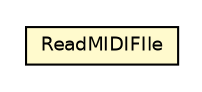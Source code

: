 #!/usr/local/bin/dot
#
# Class diagram 
# Generated by UMLGraph version R5_6-24-gf6e263 (http://www.umlgraph.org/)
#

digraph G {
	edge [fontname="Helvetica",fontsize=10,labelfontname="Helvetica",labelfontsize=10];
	node [fontname="Helvetica",fontsize=10,shape=plaintext];
	nodesep=0.25;
	ranksep=0.5;
	// com.rockhoppertech.music.examples.score.ReadMIDIFIle
	c9571 [label=<<table title="com.rockhoppertech.music.examples.score.ReadMIDIFIle" border="0" cellborder="1" cellspacing="0" cellpadding="2" port="p" bgcolor="lemonChiffon" href="./ReadMIDIFIle.html">
		<tr><td><table border="0" cellspacing="0" cellpadding="1">
<tr><td align="center" balign="center"> ReadMIDIFIle </td></tr>
		</table></td></tr>
		</table>>, URL="./ReadMIDIFIle.html", fontname="Helvetica", fontcolor="black", fontsize=9.0];
}

